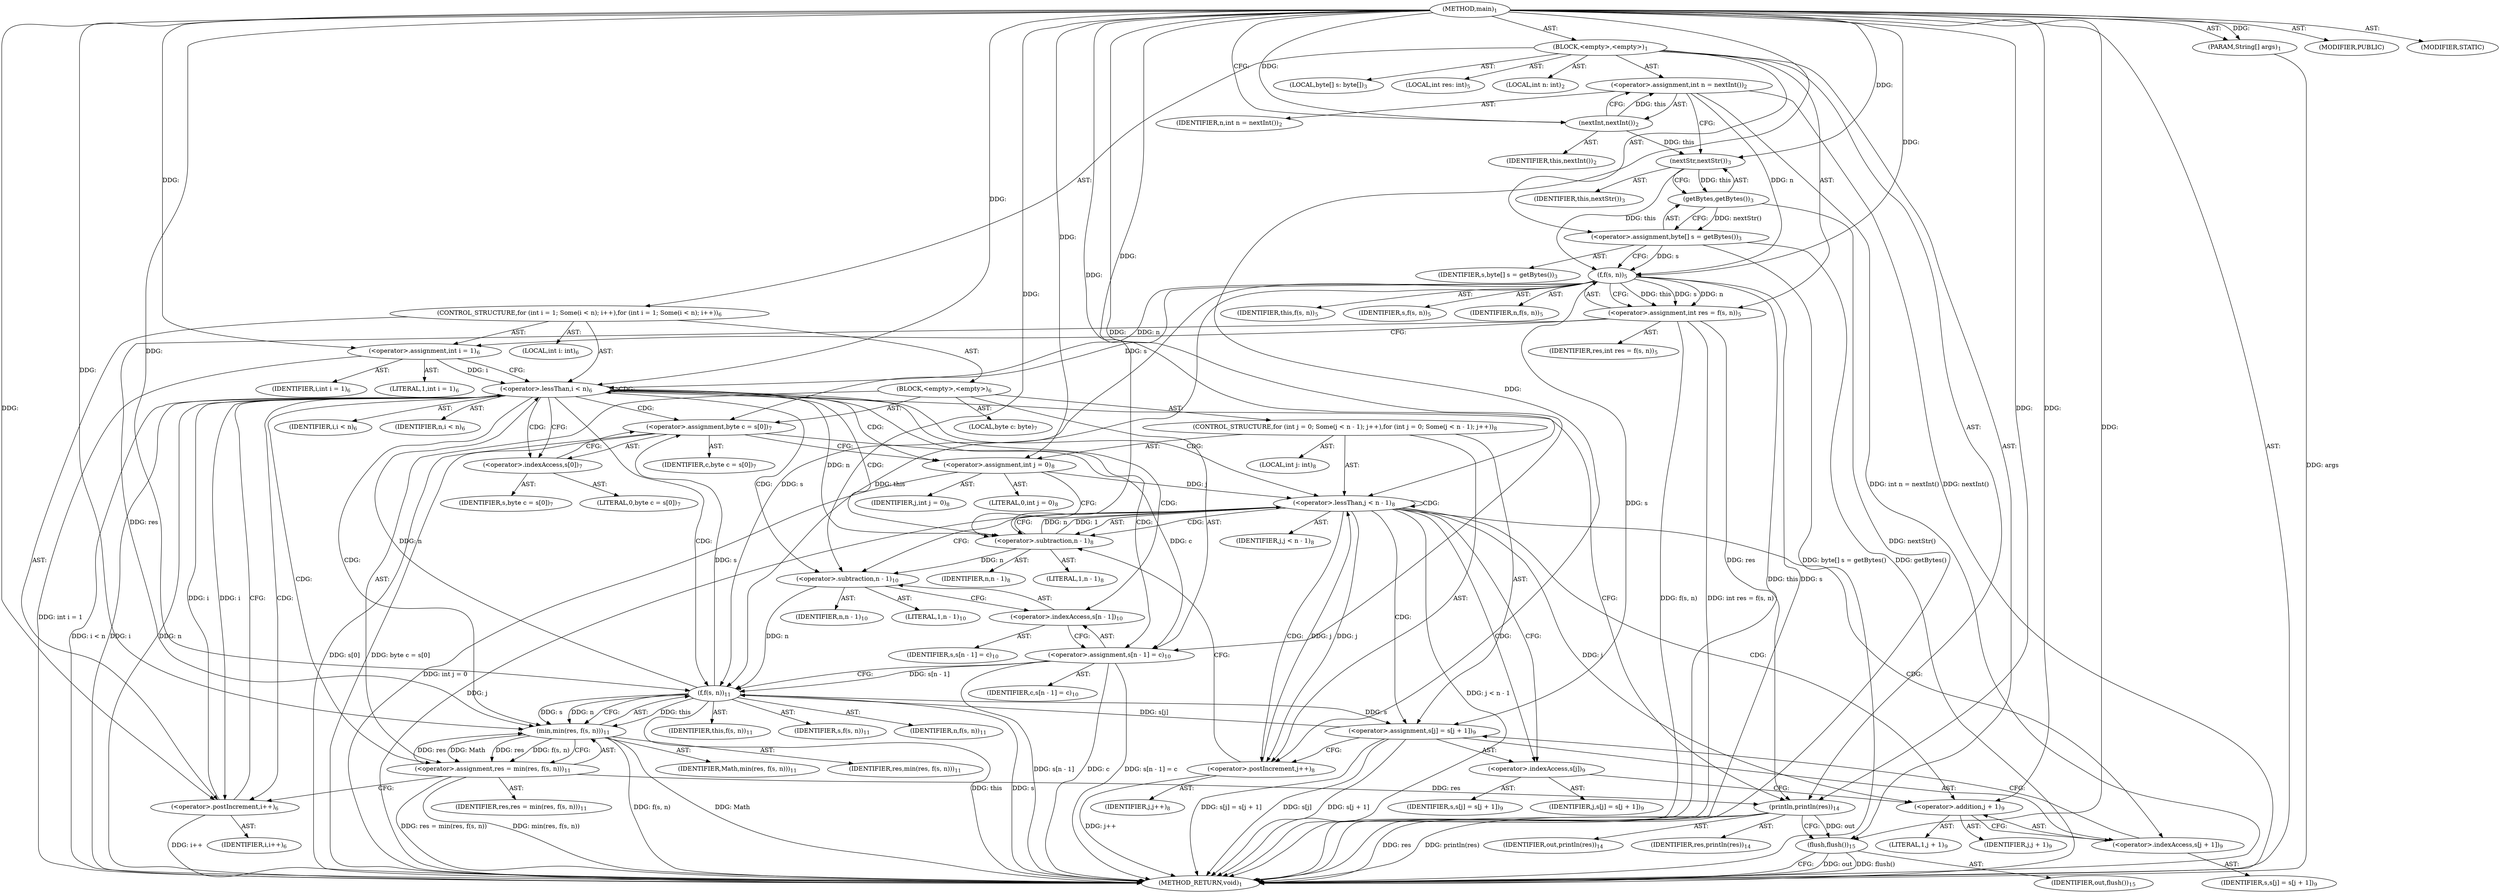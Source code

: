 digraph "main" {  
"17" [label = <(METHOD,main)<SUB>1</SUB>> ]
"18" [label = <(PARAM,String[] args)<SUB>1</SUB>> ]
"19" [label = <(BLOCK,&lt;empty&gt;,&lt;empty&gt;)<SUB>1</SUB>> ]
"20" [label = <(LOCAL,int n: int)<SUB>2</SUB>> ]
"21" [label = <(&lt;operator&gt;.assignment,int n = nextInt())<SUB>2</SUB>> ]
"22" [label = <(IDENTIFIER,n,int n = nextInt())<SUB>2</SUB>> ]
"23" [label = <(nextInt,nextInt())<SUB>2</SUB>> ]
"24" [label = <(IDENTIFIER,this,nextInt())<SUB>2</SUB>> ]
"25" [label = <(LOCAL,byte[] s: byte[])<SUB>3</SUB>> ]
"26" [label = <(&lt;operator&gt;.assignment,byte[] s = getBytes())<SUB>3</SUB>> ]
"27" [label = <(IDENTIFIER,s,byte[] s = getBytes())<SUB>3</SUB>> ]
"28" [label = <(getBytes,getBytes())<SUB>3</SUB>> ]
"29" [label = <(nextStr,nextStr())<SUB>3</SUB>> ]
"30" [label = <(IDENTIFIER,this,nextStr())<SUB>3</SUB>> ]
"31" [label = <(LOCAL,int res: int)<SUB>5</SUB>> ]
"32" [label = <(&lt;operator&gt;.assignment,int res = f(s, n))<SUB>5</SUB>> ]
"33" [label = <(IDENTIFIER,res,int res = f(s, n))<SUB>5</SUB>> ]
"34" [label = <(f,f(s, n))<SUB>5</SUB>> ]
"35" [label = <(IDENTIFIER,this,f(s, n))<SUB>5</SUB>> ]
"36" [label = <(IDENTIFIER,s,f(s, n))<SUB>5</SUB>> ]
"37" [label = <(IDENTIFIER,n,f(s, n))<SUB>5</SUB>> ]
"38" [label = <(CONTROL_STRUCTURE,for (int i = 1; Some(i &lt; n); i++),for (int i = 1; Some(i &lt; n); i++))<SUB>6</SUB>> ]
"39" [label = <(LOCAL,int i: int)<SUB>6</SUB>> ]
"40" [label = <(&lt;operator&gt;.assignment,int i = 1)<SUB>6</SUB>> ]
"41" [label = <(IDENTIFIER,i,int i = 1)<SUB>6</SUB>> ]
"42" [label = <(LITERAL,1,int i = 1)<SUB>6</SUB>> ]
"43" [label = <(&lt;operator&gt;.lessThan,i &lt; n)<SUB>6</SUB>> ]
"44" [label = <(IDENTIFIER,i,i &lt; n)<SUB>6</SUB>> ]
"45" [label = <(IDENTIFIER,n,i &lt; n)<SUB>6</SUB>> ]
"46" [label = <(&lt;operator&gt;.postIncrement,i++)<SUB>6</SUB>> ]
"47" [label = <(IDENTIFIER,i,i++)<SUB>6</SUB>> ]
"48" [label = <(BLOCK,&lt;empty&gt;,&lt;empty&gt;)<SUB>6</SUB>> ]
"49" [label = <(LOCAL,byte c: byte)<SUB>7</SUB>> ]
"50" [label = <(&lt;operator&gt;.assignment,byte c = s[0])<SUB>7</SUB>> ]
"51" [label = <(IDENTIFIER,c,byte c = s[0])<SUB>7</SUB>> ]
"52" [label = <(&lt;operator&gt;.indexAccess,s[0])<SUB>7</SUB>> ]
"53" [label = <(IDENTIFIER,s,byte c = s[0])<SUB>7</SUB>> ]
"54" [label = <(LITERAL,0,byte c = s[0])<SUB>7</SUB>> ]
"55" [label = <(CONTROL_STRUCTURE,for (int j = 0; Some(j &lt; n - 1); j++),for (int j = 0; Some(j &lt; n - 1); j++))<SUB>8</SUB>> ]
"56" [label = <(LOCAL,int j: int)<SUB>8</SUB>> ]
"57" [label = <(&lt;operator&gt;.assignment,int j = 0)<SUB>8</SUB>> ]
"58" [label = <(IDENTIFIER,j,int j = 0)<SUB>8</SUB>> ]
"59" [label = <(LITERAL,0,int j = 0)<SUB>8</SUB>> ]
"60" [label = <(&lt;operator&gt;.lessThan,j &lt; n - 1)<SUB>8</SUB>> ]
"61" [label = <(IDENTIFIER,j,j &lt; n - 1)<SUB>8</SUB>> ]
"62" [label = <(&lt;operator&gt;.subtraction,n - 1)<SUB>8</SUB>> ]
"63" [label = <(IDENTIFIER,n,n - 1)<SUB>8</SUB>> ]
"64" [label = <(LITERAL,1,n - 1)<SUB>8</SUB>> ]
"65" [label = <(&lt;operator&gt;.postIncrement,j++)<SUB>8</SUB>> ]
"66" [label = <(IDENTIFIER,j,j++)<SUB>8</SUB>> ]
"67" [label = <(&lt;operator&gt;.assignment,s[j] = s[j + 1])<SUB>9</SUB>> ]
"68" [label = <(&lt;operator&gt;.indexAccess,s[j])<SUB>9</SUB>> ]
"69" [label = <(IDENTIFIER,s,s[j] = s[j + 1])<SUB>9</SUB>> ]
"70" [label = <(IDENTIFIER,j,s[j] = s[j + 1])<SUB>9</SUB>> ]
"71" [label = <(&lt;operator&gt;.indexAccess,s[j + 1])<SUB>9</SUB>> ]
"72" [label = <(IDENTIFIER,s,s[j] = s[j + 1])<SUB>9</SUB>> ]
"73" [label = <(&lt;operator&gt;.addition,j + 1)<SUB>9</SUB>> ]
"74" [label = <(IDENTIFIER,j,j + 1)<SUB>9</SUB>> ]
"75" [label = <(LITERAL,1,j + 1)<SUB>9</SUB>> ]
"76" [label = <(&lt;operator&gt;.assignment,s[n - 1] = c)<SUB>10</SUB>> ]
"77" [label = <(&lt;operator&gt;.indexAccess,s[n - 1])<SUB>10</SUB>> ]
"78" [label = <(IDENTIFIER,s,s[n - 1] = c)<SUB>10</SUB>> ]
"79" [label = <(&lt;operator&gt;.subtraction,n - 1)<SUB>10</SUB>> ]
"80" [label = <(IDENTIFIER,n,n - 1)<SUB>10</SUB>> ]
"81" [label = <(LITERAL,1,n - 1)<SUB>10</SUB>> ]
"82" [label = <(IDENTIFIER,c,s[n - 1] = c)<SUB>10</SUB>> ]
"83" [label = <(&lt;operator&gt;.assignment,res = min(res, f(s, n)))<SUB>11</SUB>> ]
"84" [label = <(IDENTIFIER,res,res = min(res, f(s, n)))<SUB>11</SUB>> ]
"85" [label = <(min,min(res, f(s, n)))<SUB>11</SUB>> ]
"86" [label = <(IDENTIFIER,Math,min(res, f(s, n)))<SUB>11</SUB>> ]
"87" [label = <(IDENTIFIER,res,min(res, f(s, n)))<SUB>11</SUB>> ]
"88" [label = <(f,f(s, n))<SUB>11</SUB>> ]
"89" [label = <(IDENTIFIER,this,f(s, n))<SUB>11</SUB>> ]
"90" [label = <(IDENTIFIER,s,f(s, n))<SUB>11</SUB>> ]
"91" [label = <(IDENTIFIER,n,f(s, n))<SUB>11</SUB>> ]
"92" [label = <(println,println(res))<SUB>14</SUB>> ]
"93" [label = <(IDENTIFIER,out,println(res))<SUB>14</SUB>> ]
"94" [label = <(IDENTIFIER,res,println(res))<SUB>14</SUB>> ]
"95" [label = <(flush,flush())<SUB>15</SUB>> ]
"96" [label = <(IDENTIFIER,out,flush())<SUB>15</SUB>> ]
"97" [label = <(MODIFIER,PUBLIC)> ]
"98" [label = <(MODIFIER,STATIC)> ]
"99" [label = <(METHOD_RETURN,void)<SUB>1</SUB>> ]
  "17" -> "18"  [ label = "AST: "] 
  "17" -> "19"  [ label = "AST: "] 
  "17" -> "97"  [ label = "AST: "] 
  "17" -> "98"  [ label = "AST: "] 
  "17" -> "99"  [ label = "AST: "] 
  "19" -> "20"  [ label = "AST: "] 
  "19" -> "21"  [ label = "AST: "] 
  "19" -> "25"  [ label = "AST: "] 
  "19" -> "26"  [ label = "AST: "] 
  "19" -> "31"  [ label = "AST: "] 
  "19" -> "32"  [ label = "AST: "] 
  "19" -> "38"  [ label = "AST: "] 
  "19" -> "92"  [ label = "AST: "] 
  "19" -> "95"  [ label = "AST: "] 
  "21" -> "22"  [ label = "AST: "] 
  "21" -> "23"  [ label = "AST: "] 
  "23" -> "24"  [ label = "AST: "] 
  "26" -> "27"  [ label = "AST: "] 
  "26" -> "28"  [ label = "AST: "] 
  "28" -> "29"  [ label = "AST: "] 
  "29" -> "30"  [ label = "AST: "] 
  "32" -> "33"  [ label = "AST: "] 
  "32" -> "34"  [ label = "AST: "] 
  "34" -> "35"  [ label = "AST: "] 
  "34" -> "36"  [ label = "AST: "] 
  "34" -> "37"  [ label = "AST: "] 
  "38" -> "39"  [ label = "AST: "] 
  "38" -> "40"  [ label = "AST: "] 
  "38" -> "43"  [ label = "AST: "] 
  "38" -> "46"  [ label = "AST: "] 
  "38" -> "48"  [ label = "AST: "] 
  "40" -> "41"  [ label = "AST: "] 
  "40" -> "42"  [ label = "AST: "] 
  "43" -> "44"  [ label = "AST: "] 
  "43" -> "45"  [ label = "AST: "] 
  "46" -> "47"  [ label = "AST: "] 
  "48" -> "49"  [ label = "AST: "] 
  "48" -> "50"  [ label = "AST: "] 
  "48" -> "55"  [ label = "AST: "] 
  "48" -> "76"  [ label = "AST: "] 
  "48" -> "83"  [ label = "AST: "] 
  "50" -> "51"  [ label = "AST: "] 
  "50" -> "52"  [ label = "AST: "] 
  "52" -> "53"  [ label = "AST: "] 
  "52" -> "54"  [ label = "AST: "] 
  "55" -> "56"  [ label = "AST: "] 
  "55" -> "57"  [ label = "AST: "] 
  "55" -> "60"  [ label = "AST: "] 
  "55" -> "65"  [ label = "AST: "] 
  "55" -> "67"  [ label = "AST: "] 
  "57" -> "58"  [ label = "AST: "] 
  "57" -> "59"  [ label = "AST: "] 
  "60" -> "61"  [ label = "AST: "] 
  "60" -> "62"  [ label = "AST: "] 
  "62" -> "63"  [ label = "AST: "] 
  "62" -> "64"  [ label = "AST: "] 
  "65" -> "66"  [ label = "AST: "] 
  "67" -> "68"  [ label = "AST: "] 
  "67" -> "71"  [ label = "AST: "] 
  "68" -> "69"  [ label = "AST: "] 
  "68" -> "70"  [ label = "AST: "] 
  "71" -> "72"  [ label = "AST: "] 
  "71" -> "73"  [ label = "AST: "] 
  "73" -> "74"  [ label = "AST: "] 
  "73" -> "75"  [ label = "AST: "] 
  "76" -> "77"  [ label = "AST: "] 
  "76" -> "82"  [ label = "AST: "] 
  "77" -> "78"  [ label = "AST: "] 
  "77" -> "79"  [ label = "AST: "] 
  "79" -> "80"  [ label = "AST: "] 
  "79" -> "81"  [ label = "AST: "] 
  "83" -> "84"  [ label = "AST: "] 
  "83" -> "85"  [ label = "AST: "] 
  "85" -> "86"  [ label = "AST: "] 
  "85" -> "87"  [ label = "AST: "] 
  "85" -> "88"  [ label = "AST: "] 
  "88" -> "89"  [ label = "AST: "] 
  "88" -> "90"  [ label = "AST: "] 
  "88" -> "91"  [ label = "AST: "] 
  "92" -> "93"  [ label = "AST: "] 
  "92" -> "94"  [ label = "AST: "] 
  "95" -> "96"  [ label = "AST: "] 
  "21" -> "29"  [ label = "CFG: "] 
  "26" -> "34"  [ label = "CFG: "] 
  "32" -> "40"  [ label = "CFG: "] 
  "92" -> "95"  [ label = "CFG: "] 
  "95" -> "99"  [ label = "CFG: "] 
  "23" -> "21"  [ label = "CFG: "] 
  "28" -> "26"  [ label = "CFG: "] 
  "34" -> "32"  [ label = "CFG: "] 
  "40" -> "43"  [ label = "CFG: "] 
  "43" -> "52"  [ label = "CFG: "] 
  "43" -> "92"  [ label = "CFG: "] 
  "46" -> "43"  [ label = "CFG: "] 
  "29" -> "28"  [ label = "CFG: "] 
  "50" -> "57"  [ label = "CFG: "] 
  "76" -> "88"  [ label = "CFG: "] 
  "83" -> "46"  [ label = "CFG: "] 
  "52" -> "50"  [ label = "CFG: "] 
  "57" -> "62"  [ label = "CFG: "] 
  "60" -> "68"  [ label = "CFG: "] 
  "60" -> "79"  [ label = "CFG: "] 
  "65" -> "62"  [ label = "CFG: "] 
  "67" -> "65"  [ label = "CFG: "] 
  "77" -> "76"  [ label = "CFG: "] 
  "85" -> "83"  [ label = "CFG: "] 
  "62" -> "60"  [ label = "CFG: "] 
  "68" -> "73"  [ label = "CFG: "] 
  "71" -> "67"  [ label = "CFG: "] 
  "79" -> "77"  [ label = "CFG: "] 
  "88" -> "85"  [ label = "CFG: "] 
  "73" -> "71"  [ label = "CFG: "] 
  "17" -> "23"  [ label = "CFG: "] 
  "18" -> "99"  [ label = "DDG: args"] 
  "21" -> "99"  [ label = "DDG: nextInt()"] 
  "21" -> "99"  [ label = "DDG: int n = nextInt()"] 
  "28" -> "99"  [ label = "DDG: nextStr()"] 
  "26" -> "99"  [ label = "DDG: getBytes()"] 
  "26" -> "99"  [ label = "DDG: byte[] s = getBytes()"] 
  "34" -> "99"  [ label = "DDG: this"] 
  "34" -> "99"  [ label = "DDG: s"] 
  "32" -> "99"  [ label = "DDG: f(s, n)"] 
  "32" -> "99"  [ label = "DDG: int res = f(s, n)"] 
  "40" -> "99"  [ label = "DDG: int i = 1"] 
  "43" -> "99"  [ label = "DDG: i"] 
  "43" -> "99"  [ label = "DDG: n"] 
  "43" -> "99"  [ label = "DDG: i &lt; n"] 
  "92" -> "99"  [ label = "DDG: res"] 
  "92" -> "99"  [ label = "DDG: println(res)"] 
  "95" -> "99"  [ label = "DDG: out"] 
  "95" -> "99"  [ label = "DDG: flush()"] 
  "50" -> "99"  [ label = "DDG: s[0]"] 
  "50" -> "99"  [ label = "DDG: byte c = s[0]"] 
  "57" -> "99"  [ label = "DDG: int j = 0"] 
  "60" -> "99"  [ label = "DDG: j"] 
  "60" -> "99"  [ label = "DDG: j &lt; n - 1"] 
  "76" -> "99"  [ label = "DDG: s[n - 1]"] 
  "76" -> "99"  [ label = "DDG: c"] 
  "76" -> "99"  [ label = "DDG: s[n - 1] = c"] 
  "88" -> "99"  [ label = "DDG: this"] 
  "88" -> "99"  [ label = "DDG: s"] 
  "85" -> "99"  [ label = "DDG: f(s, n)"] 
  "83" -> "99"  [ label = "DDG: min(res, f(s, n))"] 
  "83" -> "99"  [ label = "DDG: res = min(res, f(s, n))"] 
  "46" -> "99"  [ label = "DDG: i++"] 
  "67" -> "99"  [ label = "DDG: s[j]"] 
  "67" -> "99"  [ label = "DDG: s[j + 1]"] 
  "67" -> "99"  [ label = "DDG: s[j] = s[j + 1]"] 
  "65" -> "99"  [ label = "DDG: j++"] 
  "85" -> "99"  [ label = "DDG: Math"] 
  "17" -> "18"  [ label = "DDG: "] 
  "23" -> "21"  [ label = "DDG: this"] 
  "28" -> "26"  [ label = "DDG: nextStr()"] 
  "34" -> "32"  [ label = "DDG: this"] 
  "34" -> "32"  [ label = "DDG: s"] 
  "34" -> "32"  [ label = "DDG: n"] 
  "17" -> "40"  [ label = "DDG: "] 
  "17" -> "92"  [ label = "DDG: "] 
  "32" -> "92"  [ label = "DDG: res"] 
  "83" -> "92"  [ label = "DDG: res"] 
  "92" -> "95"  [ label = "DDG: out"] 
  "17" -> "95"  [ label = "DDG: "] 
  "17" -> "23"  [ label = "DDG: "] 
  "29" -> "28"  [ label = "DDG: this"] 
  "29" -> "34"  [ label = "DDG: this"] 
  "17" -> "34"  [ label = "DDG: "] 
  "26" -> "34"  [ label = "DDG: s"] 
  "21" -> "34"  [ label = "DDG: n"] 
  "40" -> "43"  [ label = "DDG: i"] 
  "46" -> "43"  [ label = "DDG: i"] 
  "17" -> "43"  [ label = "DDG: "] 
  "34" -> "43"  [ label = "DDG: n"] 
  "88" -> "43"  [ label = "DDG: n"] 
  "43" -> "46"  [ label = "DDG: i"] 
  "17" -> "46"  [ label = "DDG: "] 
  "34" -> "50"  [ label = "DDG: s"] 
  "88" -> "50"  [ label = "DDG: s"] 
  "50" -> "76"  [ label = "DDG: c"] 
  "17" -> "76"  [ label = "DDG: "] 
  "85" -> "83"  [ label = "DDG: Math"] 
  "85" -> "83"  [ label = "DDG: res"] 
  "85" -> "83"  [ label = "DDG: f(s, n)"] 
  "23" -> "29"  [ label = "DDG: this"] 
  "17" -> "29"  [ label = "DDG: "] 
  "17" -> "57"  [ label = "DDG: "] 
  "34" -> "67"  [ label = "DDG: s"] 
  "88" -> "67"  [ label = "DDG: s"] 
  "57" -> "60"  [ label = "DDG: j"] 
  "65" -> "60"  [ label = "DDG: j"] 
  "17" -> "60"  [ label = "DDG: "] 
  "62" -> "60"  [ label = "DDG: n"] 
  "62" -> "60"  [ label = "DDG: 1"] 
  "17" -> "65"  [ label = "DDG: "] 
  "60" -> "65"  [ label = "DDG: j"] 
  "17" -> "85"  [ label = "DDG: "] 
  "32" -> "85"  [ label = "DDG: res"] 
  "83" -> "85"  [ label = "DDG: res"] 
  "88" -> "85"  [ label = "DDG: this"] 
  "88" -> "85"  [ label = "DDG: s"] 
  "88" -> "85"  [ label = "DDG: n"] 
  "43" -> "62"  [ label = "DDG: n"] 
  "17" -> "62"  [ label = "DDG: "] 
  "62" -> "79"  [ label = "DDG: n"] 
  "17" -> "79"  [ label = "DDG: "] 
  "34" -> "88"  [ label = "DDG: this"] 
  "17" -> "88"  [ label = "DDG: "] 
  "34" -> "88"  [ label = "DDG: s"] 
  "76" -> "88"  [ label = "DDG: s[n - 1]"] 
  "67" -> "88"  [ label = "DDG: s[j]"] 
  "79" -> "88"  [ label = "DDG: n"] 
  "60" -> "73"  [ label = "DDG: j"] 
  "17" -> "73"  [ label = "DDG: "] 
  "43" -> "60"  [ label = "CDG: "] 
  "43" -> "77"  [ label = "CDG: "] 
  "43" -> "57"  [ label = "CDG: "] 
  "43" -> "83"  [ label = "CDG: "] 
  "43" -> "52"  [ label = "CDG: "] 
  "43" -> "46"  [ label = "CDG: "] 
  "43" -> "85"  [ label = "CDG: "] 
  "43" -> "88"  [ label = "CDG: "] 
  "43" -> "76"  [ label = "CDG: "] 
  "43" -> "50"  [ label = "CDG: "] 
  "43" -> "62"  [ label = "CDG: "] 
  "43" -> "79"  [ label = "CDG: "] 
  "43" -> "43"  [ label = "CDG: "] 
  "60" -> "68"  [ label = "CDG: "] 
  "60" -> "60"  [ label = "CDG: "] 
  "60" -> "73"  [ label = "CDG: "] 
  "60" -> "71"  [ label = "CDG: "] 
  "60" -> "67"  [ label = "CDG: "] 
  "60" -> "65"  [ label = "CDG: "] 
  "60" -> "62"  [ label = "CDG: "] 
}

